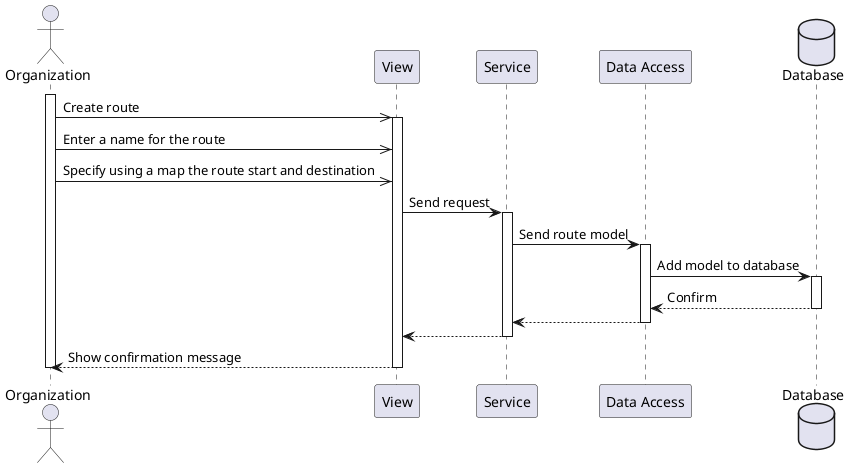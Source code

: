 @startuml create-route


actor Organization as a
participant View as v
participant Service as s
participant "Data Access" as da
database Database as db

activate a
a ->> v: Create route
activate v
a ->> v: Enter a name for the route
a ->> v: Specify using a map the route start and destination
v -> s: Send request
activate s
s -> da: Send route model
activate da
da -> db: Add model to database
activate db
db --> da: Confirm
deactivate db
da --> s
deactivate da
s --> v
deactivate s
v --> a: Show confirmation message
deactivate v
deactivate a


@enduml
